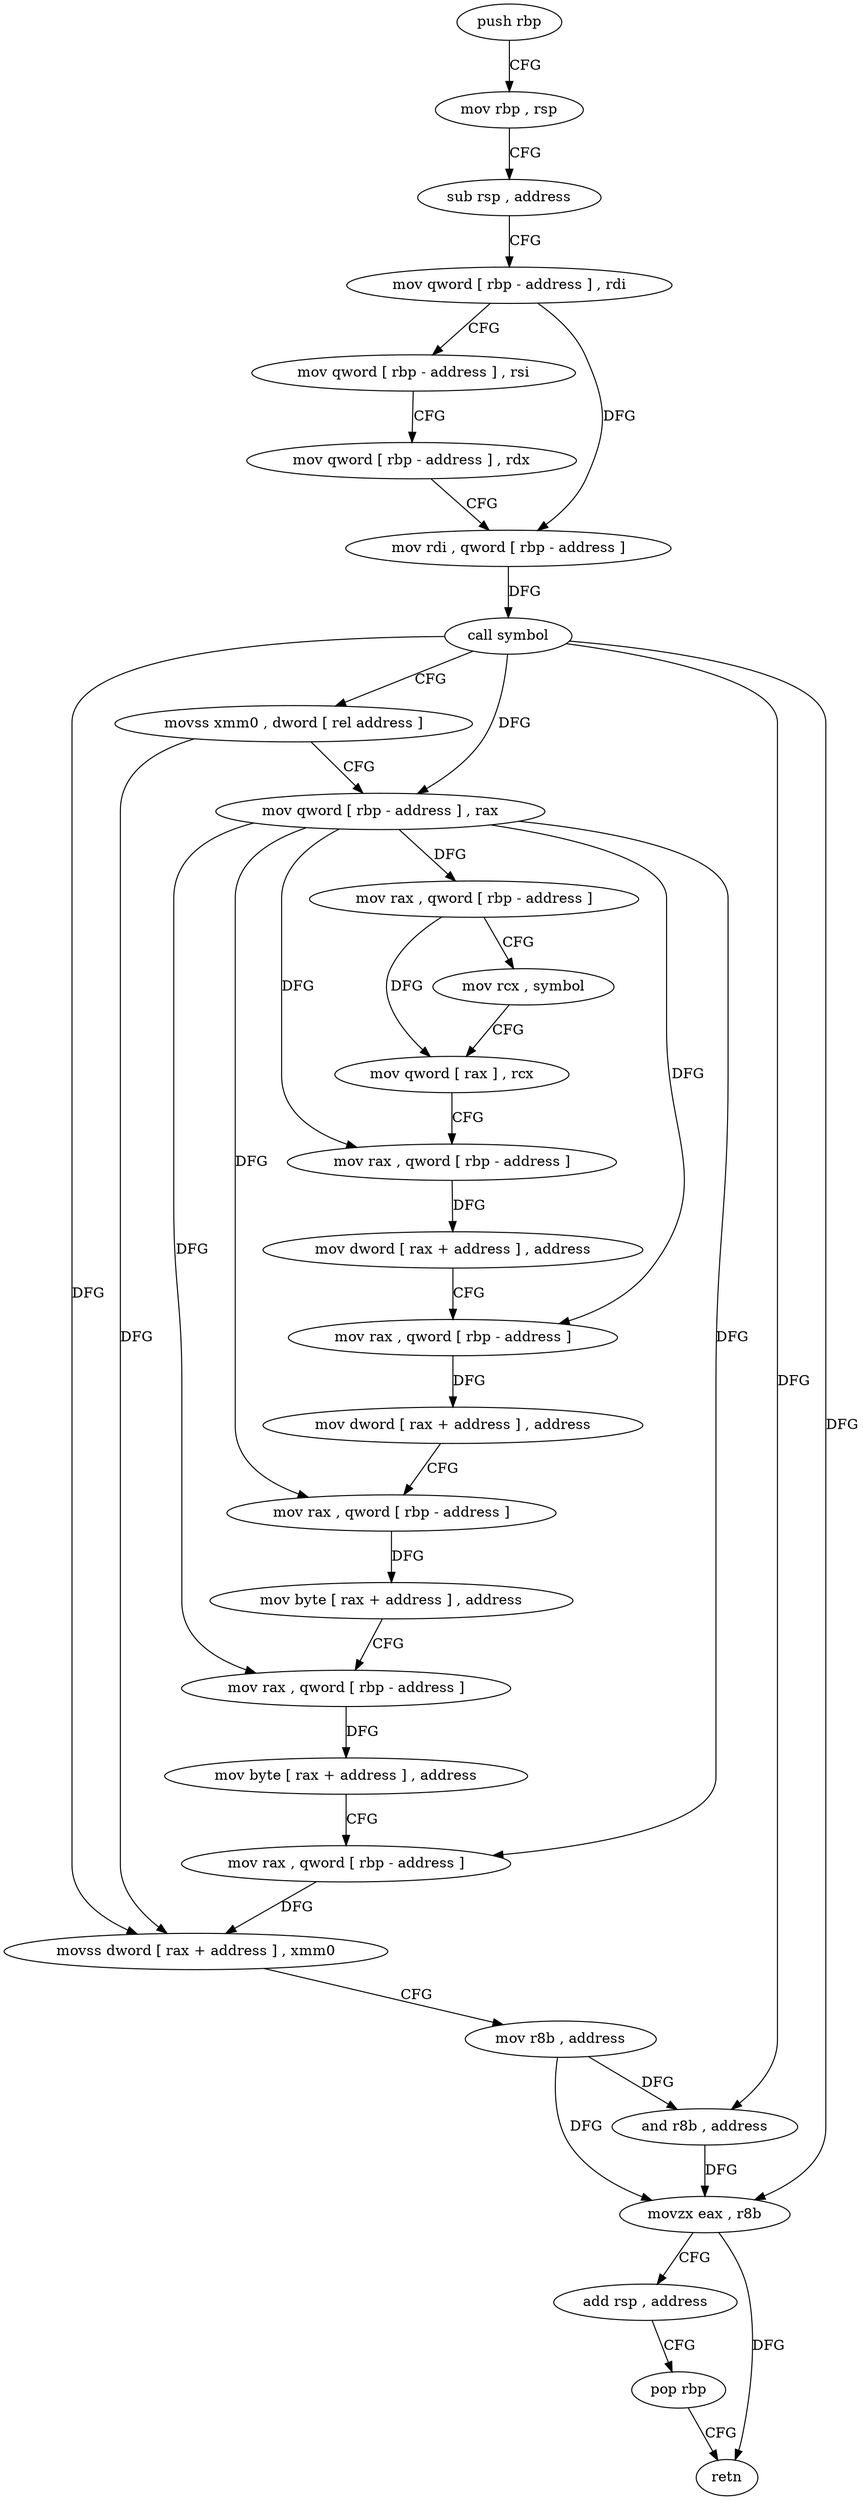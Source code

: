 digraph "func" {
"4268432" [label = "push rbp" ]
"4268433" [label = "mov rbp , rsp" ]
"4268436" [label = "sub rsp , address" ]
"4268440" [label = "mov qword [ rbp - address ] , rdi" ]
"4268444" [label = "mov qword [ rbp - address ] , rsi" ]
"4268448" [label = "mov qword [ rbp - address ] , rdx" ]
"4268452" [label = "mov rdi , qword [ rbp - address ]" ]
"4268456" [label = "call symbol" ]
"4268461" [label = "movss xmm0 , dword [ rel address ]" ]
"4268469" [label = "mov qword [ rbp - address ] , rax" ]
"4268473" [label = "mov rax , qword [ rbp - address ]" ]
"4268477" [label = "mov rcx , symbol" ]
"4268487" [label = "mov qword [ rax ] , rcx" ]
"4268490" [label = "mov rax , qword [ rbp - address ]" ]
"4268494" [label = "mov dword [ rax + address ] , address" ]
"4268501" [label = "mov rax , qword [ rbp - address ]" ]
"4268505" [label = "mov dword [ rax + address ] , address" ]
"4268512" [label = "mov rax , qword [ rbp - address ]" ]
"4268516" [label = "mov byte [ rax + address ] , address" ]
"4268520" [label = "mov rax , qword [ rbp - address ]" ]
"4268524" [label = "mov byte [ rax + address ] , address" ]
"4268528" [label = "mov rax , qword [ rbp - address ]" ]
"4268532" [label = "movss dword [ rax + address ] , xmm0" ]
"4268537" [label = "mov r8b , address" ]
"4268540" [label = "and r8b , address" ]
"4268544" [label = "movzx eax , r8b" ]
"4268548" [label = "add rsp , address" ]
"4268552" [label = "pop rbp" ]
"4268553" [label = "retn" ]
"4268432" -> "4268433" [ label = "CFG" ]
"4268433" -> "4268436" [ label = "CFG" ]
"4268436" -> "4268440" [ label = "CFG" ]
"4268440" -> "4268444" [ label = "CFG" ]
"4268440" -> "4268452" [ label = "DFG" ]
"4268444" -> "4268448" [ label = "CFG" ]
"4268448" -> "4268452" [ label = "CFG" ]
"4268452" -> "4268456" [ label = "DFG" ]
"4268456" -> "4268461" [ label = "CFG" ]
"4268456" -> "4268469" [ label = "DFG" ]
"4268456" -> "4268540" [ label = "DFG" ]
"4268456" -> "4268544" [ label = "DFG" ]
"4268456" -> "4268532" [ label = "DFG" ]
"4268461" -> "4268469" [ label = "CFG" ]
"4268461" -> "4268532" [ label = "DFG" ]
"4268469" -> "4268473" [ label = "DFG" ]
"4268469" -> "4268490" [ label = "DFG" ]
"4268469" -> "4268501" [ label = "DFG" ]
"4268469" -> "4268512" [ label = "DFG" ]
"4268469" -> "4268520" [ label = "DFG" ]
"4268469" -> "4268528" [ label = "DFG" ]
"4268473" -> "4268477" [ label = "CFG" ]
"4268473" -> "4268487" [ label = "DFG" ]
"4268477" -> "4268487" [ label = "CFG" ]
"4268487" -> "4268490" [ label = "CFG" ]
"4268490" -> "4268494" [ label = "DFG" ]
"4268494" -> "4268501" [ label = "CFG" ]
"4268501" -> "4268505" [ label = "DFG" ]
"4268505" -> "4268512" [ label = "CFG" ]
"4268512" -> "4268516" [ label = "DFG" ]
"4268516" -> "4268520" [ label = "CFG" ]
"4268520" -> "4268524" [ label = "DFG" ]
"4268524" -> "4268528" [ label = "CFG" ]
"4268528" -> "4268532" [ label = "DFG" ]
"4268532" -> "4268537" [ label = "CFG" ]
"4268537" -> "4268540" [ label = "DFG" ]
"4268537" -> "4268544" [ label = "DFG" ]
"4268540" -> "4268544" [ label = "DFG" ]
"4268544" -> "4268548" [ label = "CFG" ]
"4268544" -> "4268553" [ label = "DFG" ]
"4268548" -> "4268552" [ label = "CFG" ]
"4268552" -> "4268553" [ label = "CFG" ]
}
